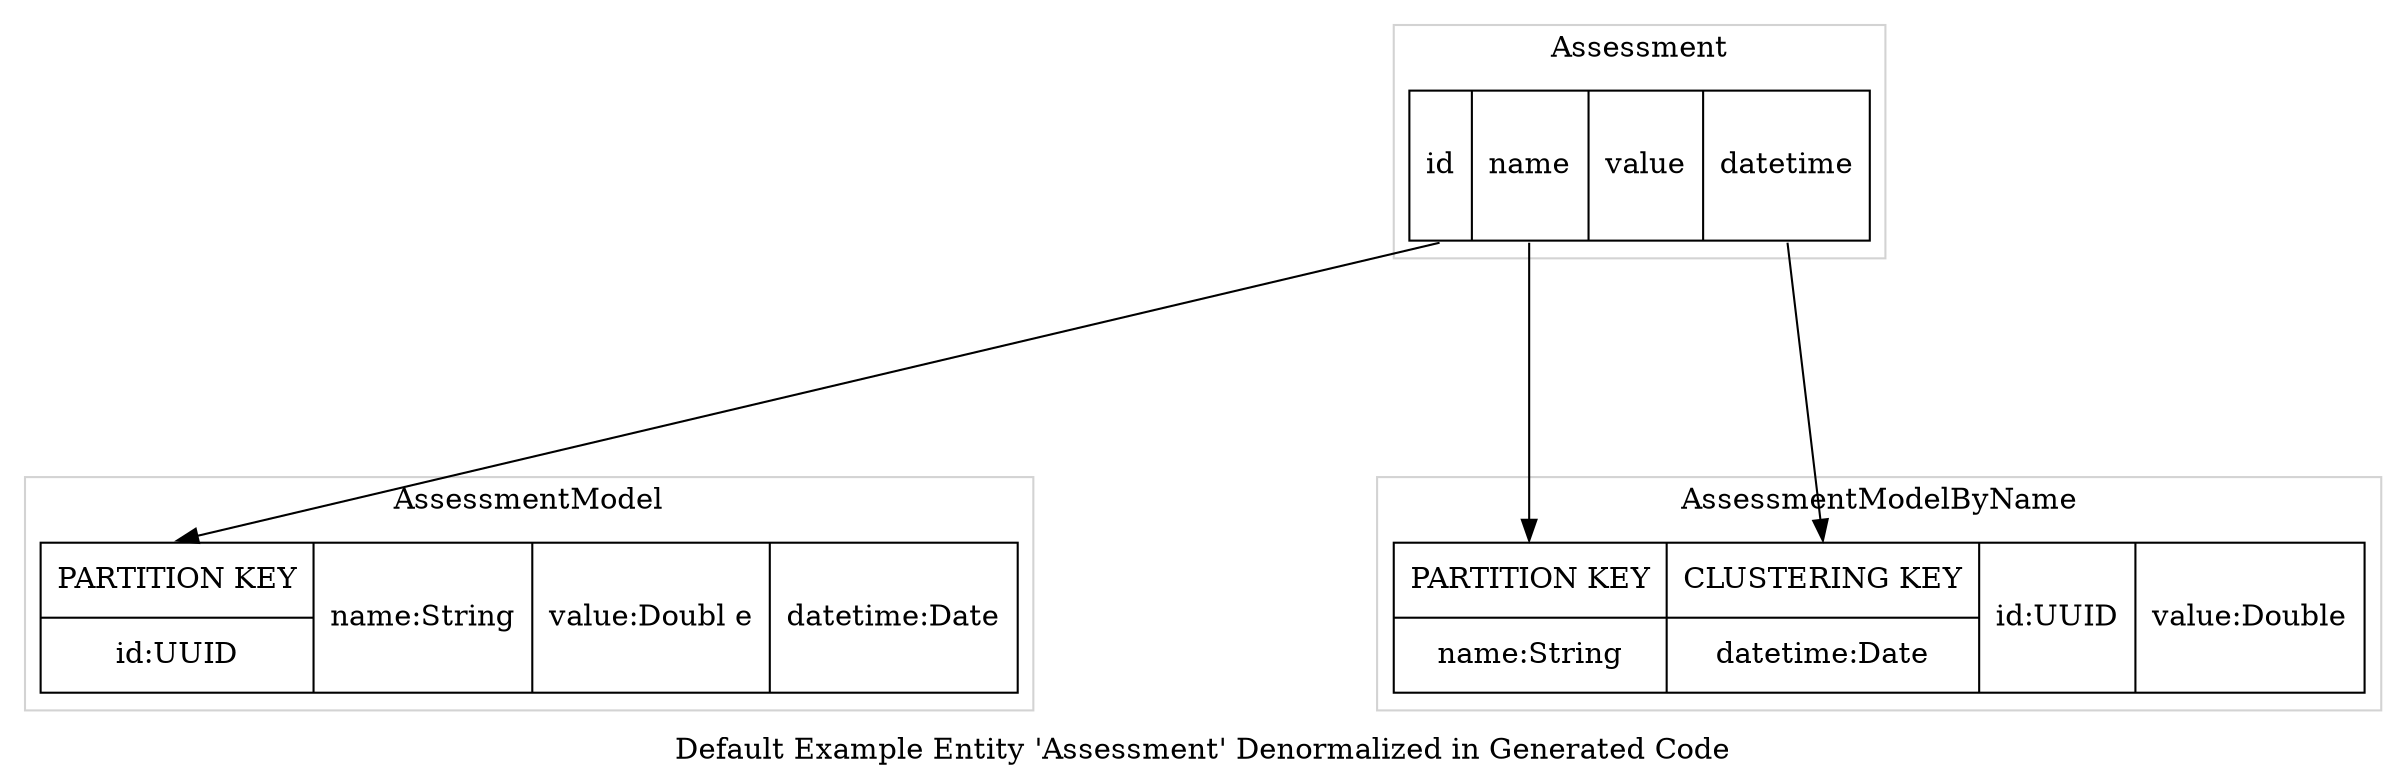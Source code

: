 digraph structs {
 
  nodesep=2.5; ranksep=2.0;
  label="Default Example Entity 'Assessment' Denormalized in Generated Code"
 
  node [shape=record,width=1,height=1];
  splines=false

  subgraph cluster0 {
    label = "Assessment";
    color=lightgrey;
    assessment [shape=record,label="<f0> id | <f1> name | <f2> value | <f3> datetime " ,height=1];
  }

  subgraph cluster1 {
    label = "AssessmentModel";
    color=lightgrey;
    model1 [shape=record,label="{<f0> PARTITION KEY | { id:UUID } }| <f1> name:String |<f2> value:Doubl e|<f3> datetime:Date"];
  }

  subgraph cluster2 {
    label = "AssessmentModelByName";
    color=lightgrey;
    model2 [shape=record,label=" {<f1> PARTITION KEY | { name:String } } | { <f3> CLUSTERING KEY | { datetime:Date } } | <f0> id:UUID | <f2> value:Double "];
  }

  assessment:f0 -> model1:f0;
  assessment:f1 -> model2:f1;
  assessment:f3 -> model2:f3;

}
